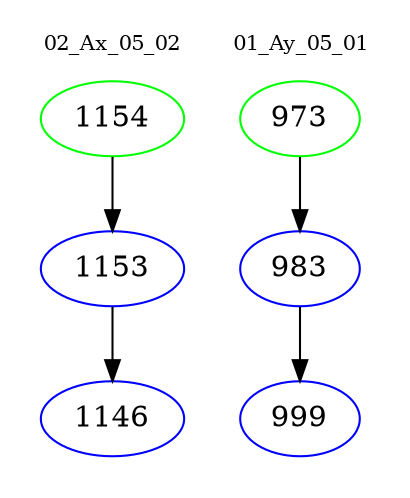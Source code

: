 digraph{
subgraph cluster_0 {
color = white
label = "02_Ax_05_02";
fontsize=10;
T0_1154 [label="1154", color="green"]
T0_1154 -> T0_1153 [color="black"]
T0_1153 [label="1153", color="blue"]
T0_1153 -> T0_1146 [color="black"]
T0_1146 [label="1146", color="blue"]
}
subgraph cluster_1 {
color = white
label = "01_Ay_05_01";
fontsize=10;
T1_973 [label="973", color="green"]
T1_973 -> T1_983 [color="black"]
T1_983 [label="983", color="blue"]
T1_983 -> T1_999 [color="black"]
T1_999 [label="999", color="blue"]
}
}
